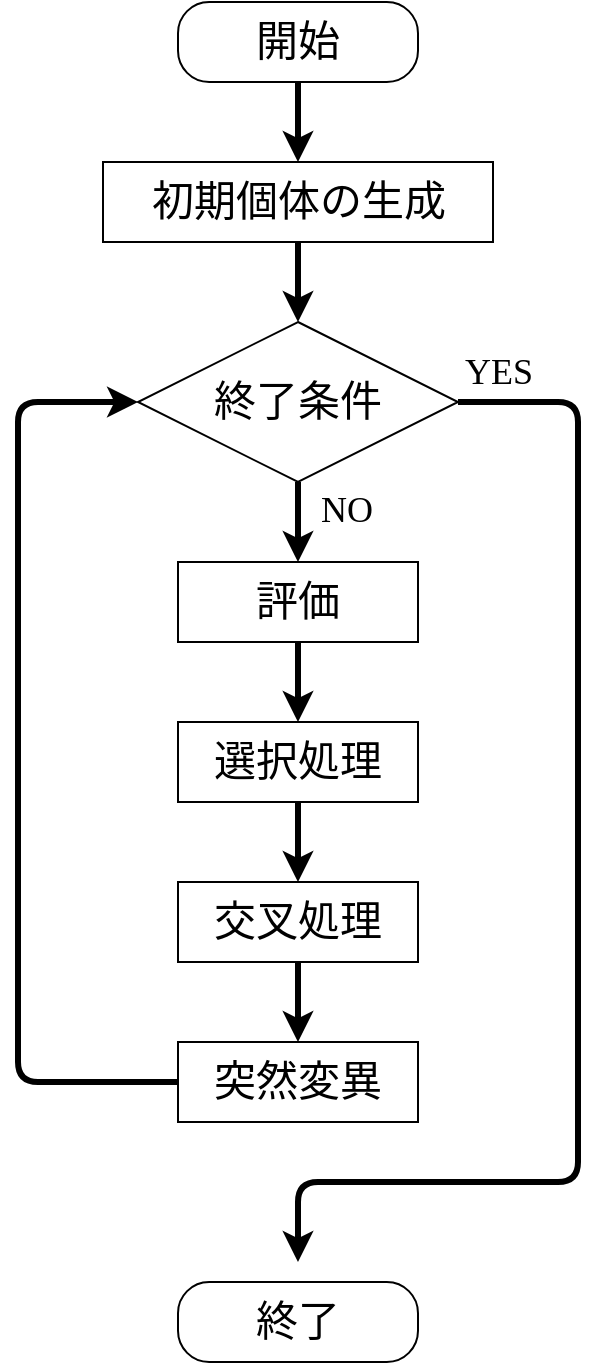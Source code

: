 <mxfile version="16.2.7" type="embed">
    <diagram id="NN9QKFObi5tGsA_8So93" name="Page-1">
        <mxGraphModel dx="537" dy="1220" grid="1" gridSize="10" guides="0" tooltips="1" connect="1" arrows="1" fold="1" page="1" pageScale="1" pageWidth="583" pageHeight="827" math="0" shadow="0">
            <root>
                <mxCell id="0"/>
                <mxCell id="1" parent="0"/>
                <mxCell id="12" style="edgeStyle=none;html=1;exitX=0.5;exitY=1;exitDx=0;exitDy=0;entryX=0.5;entryY=0;entryDx=0;entryDy=0;fontSize=21;strokeWidth=3;fontFamily=Noto Sans Japanese;fontSource=https%3A%2F%2Ffonts.googleapis.com%2Fcss%3Ffamily%3DNoto%2BSans%2BJapanese;" parent="1" source="3" target="4" edge="1">
                    <mxGeometry relative="1" as="geometry"/>
                </mxCell>
                <mxCell id="3" value="開始" style="whiteSpace=wrap;html=1;rounded=1;arcSize=39;fontSize=21;fontFamily=Noto Sans Japanese;fontSource=https%3A%2F%2Ffonts.googleapis.com%2Fcss%3Ffamily%3DNoto%2BSans%2BJapanese;" parent="1" vertex="1">
                    <mxGeometry x="230" y="60" width="120" height="40" as="geometry"/>
                </mxCell>
                <mxCell id="14" style="edgeStyle=none;html=1;exitX=0.5;exitY=1;exitDx=0;exitDy=0;entryX=0.5;entryY=0;entryDx=0;entryDy=0;fontSize=21;strokeWidth=3;fontFamily=Noto Sans Japanese;fontSource=https%3A%2F%2Ffonts.googleapis.com%2Fcss%3Ffamily%3DNoto%2BSans%2BJapanese;" parent="1" source="4" target="5" edge="1">
                    <mxGeometry relative="1" as="geometry"/>
                </mxCell>
                <mxCell id="4" value="初期個体の生成" style="whiteSpace=wrap;html=1;fontSize=21;fontFamily=Noto Sans Japanese;fontSource=https%3A%2F%2Ffonts.googleapis.com%2Fcss%3Ffamily%3DNoto%2BSans%2BJapanese;" parent="1" vertex="1">
                    <mxGeometry x="192.5" y="140" width="195" height="40" as="geometry"/>
                </mxCell>
                <mxCell id="15" style="edgeStyle=none;html=1;exitX=0.5;exitY=1;exitDx=0;exitDy=0;entryX=0.5;entryY=0;entryDx=0;entryDy=0;fontSize=21;strokeWidth=3;fontFamily=Noto Sans Japanese;fontSource=https%3A%2F%2Ffonts.googleapis.com%2Fcss%3Ffamily%3DNoto%2BSans%2BJapanese;" parent="1" source="5" target="6" edge="1">
                    <mxGeometry relative="1" as="geometry"/>
                </mxCell>
                <mxCell id="22" style="edgeStyle=none;jumpStyle=arc;html=1;exitX=1;exitY=0.5;exitDx=0;exitDy=0;fontSize=21;strokeWidth=3;fontFamily=Noto Sans Japanese;fontSource=https%3A%2F%2Ffonts.googleapis.com%2Fcss%3Ffamily%3DNoto%2BSans%2BJapanese;" parent="1" source="5" edge="1">
                    <mxGeometry relative="1" as="geometry">
                        <mxPoint x="290" y="690" as="targetPoint"/>
                        <Array as="points">
                            <mxPoint x="430" y="260"/>
                            <mxPoint x="430" y="650"/>
                            <mxPoint x="290" y="650"/>
                        </Array>
                    </mxGeometry>
                </mxCell>
                <mxCell id="5" value="終了条件" style="rhombus;whiteSpace=wrap;html=1;fontSize=21;fontFamily=Noto Sans Japanese;fontSource=https%3A%2F%2Ffonts.googleapis.com%2Fcss%3Ffamily%3DNoto%2BSans%2BJapanese;" parent="1" vertex="1">
                    <mxGeometry x="210" y="220" width="160" height="80" as="geometry"/>
                </mxCell>
                <mxCell id="17" style="edgeStyle=none;html=1;exitX=0.5;exitY=1;exitDx=0;exitDy=0;entryX=0.5;entryY=0;entryDx=0;entryDy=0;fontSize=21;strokeWidth=3;fontFamily=Noto Sans Japanese;fontSource=https%3A%2F%2Ffonts.googleapis.com%2Fcss%3Ffamily%3DNoto%2BSans%2BJapanese;" parent="1" source="6" target="7" edge="1">
                    <mxGeometry relative="1" as="geometry"/>
                </mxCell>
                <mxCell id="6" value="評価" style="whiteSpace=wrap;html=1;fontSize=21;fontFamily=Noto Sans Japanese;fontSource=https%3A%2F%2Ffonts.googleapis.com%2Fcss%3Ffamily%3DNoto%2BSans%2BJapanese;" parent="1" vertex="1">
                    <mxGeometry x="230" y="340" width="120" height="40" as="geometry"/>
                </mxCell>
                <mxCell id="18" style="edgeStyle=none;html=1;exitX=0.5;exitY=1;exitDx=0;exitDy=0;entryX=0.5;entryY=0;entryDx=0;entryDy=0;fontSize=21;strokeWidth=3;fontFamily=Noto Sans Japanese;fontSource=https%3A%2F%2Ffonts.googleapis.com%2Fcss%3Ffamily%3DNoto%2BSans%2BJapanese;" parent="1" source="7" target="8" edge="1">
                    <mxGeometry relative="1" as="geometry"/>
                </mxCell>
                <mxCell id="7" value="選択処理" style="whiteSpace=wrap;html=1;fontSize=21;fontFamily=Noto Sans Japanese;fontSource=https%3A%2F%2Ffonts.googleapis.com%2Fcss%3Ffamily%3DNoto%2BSans%2BJapanese;" parent="1" vertex="1">
                    <mxGeometry x="230" y="420" width="120" height="40" as="geometry"/>
                </mxCell>
                <mxCell id="19" style="edgeStyle=none;html=1;exitX=0.5;exitY=1;exitDx=0;exitDy=0;entryX=0.5;entryY=0;entryDx=0;entryDy=0;fontSize=21;strokeWidth=3;fontFamily=Noto Sans Japanese;fontSource=https%3A%2F%2Ffonts.googleapis.com%2Fcss%3Ffamily%3DNoto%2BSans%2BJapanese;" parent="1" source="8" target="9" edge="1">
                    <mxGeometry relative="1" as="geometry"/>
                </mxCell>
                <mxCell id="8" value="交叉処理" style="whiteSpace=wrap;html=1;fontSize=21;fontFamily=Noto Sans Japanese;fontSource=https%3A%2F%2Ffonts.googleapis.com%2Fcss%3Ffamily%3DNoto%2BSans%2BJapanese;" parent="1" vertex="1">
                    <mxGeometry x="230" y="500" width="120" height="40" as="geometry"/>
                </mxCell>
                <mxCell id="20" style="edgeStyle=none;html=1;exitX=0;exitY=0.5;exitDx=0;exitDy=0;entryX=0;entryY=0.5;entryDx=0;entryDy=0;fontSize=21;strokeWidth=3;fontFamily=Noto Sans Japanese;fontSource=https%3A%2F%2Ffonts.googleapis.com%2Fcss%3Ffamily%3DNoto%2BSans%2BJapanese;" parent="1" source="9" target="5" edge="1">
                    <mxGeometry relative="1" as="geometry">
                        <Array as="points">
                            <mxPoint x="150" y="600"/>
                            <mxPoint x="150" y="260"/>
                        </Array>
                    </mxGeometry>
                </mxCell>
                <mxCell id="9" value="突然変異" style="whiteSpace=wrap;html=1;fontSize=21;fontFamily=Noto Sans Japanese;fontSource=https%3A%2F%2Ffonts.googleapis.com%2Fcss%3Ffamily%3DNoto%2BSans%2BJapanese;" parent="1" vertex="1">
                    <mxGeometry x="230" y="580" width="120" height="40" as="geometry"/>
                </mxCell>
                <mxCell id="21" value="終了" style="whiteSpace=wrap;html=1;rounded=1;arcSize=39;fontSize=21;fontFamily=Noto Sans Japanese;fontSource=https%3A%2F%2Ffonts.googleapis.com%2Fcss%3Ffamily%3DNoto%2BSans%2BJapanese;" parent="1" vertex="1">
                    <mxGeometry x="230" y="700" width="120" height="40" as="geometry"/>
                </mxCell>
                <mxCell id="23" value="NO" style="text;html=1;align=center;verticalAlign=middle;resizable=0;points=[];autosize=1;strokeColor=none;fontSize=18;fontFamily=Noto Sans Japanese;fontSource=https%3A%2F%2Ffonts.googleapis.com%2Fcss%3Ffamily%3DNoto%2BSans%2BJapanese;" parent="1" vertex="1">
                    <mxGeometry x="294" y="299" width="40" height="30" as="geometry"/>
                </mxCell>
                <mxCell id="24" value="YES" style="text;html=1;align=center;verticalAlign=middle;resizable=0;points=[];autosize=1;strokeColor=none;fontSize=18;fontFamily=Noto Sans Japanese;fontSource=https%3A%2F%2Ffonts.googleapis.com%2Fcss%3Ffamily%3DNoto%2BSans%2BJapanese;" parent="1" vertex="1">
                    <mxGeometry x="365" y="230" width="50" height="30" as="geometry"/>
                </mxCell>
            </root>
        </mxGraphModel>
    </diagram>
</mxfile>